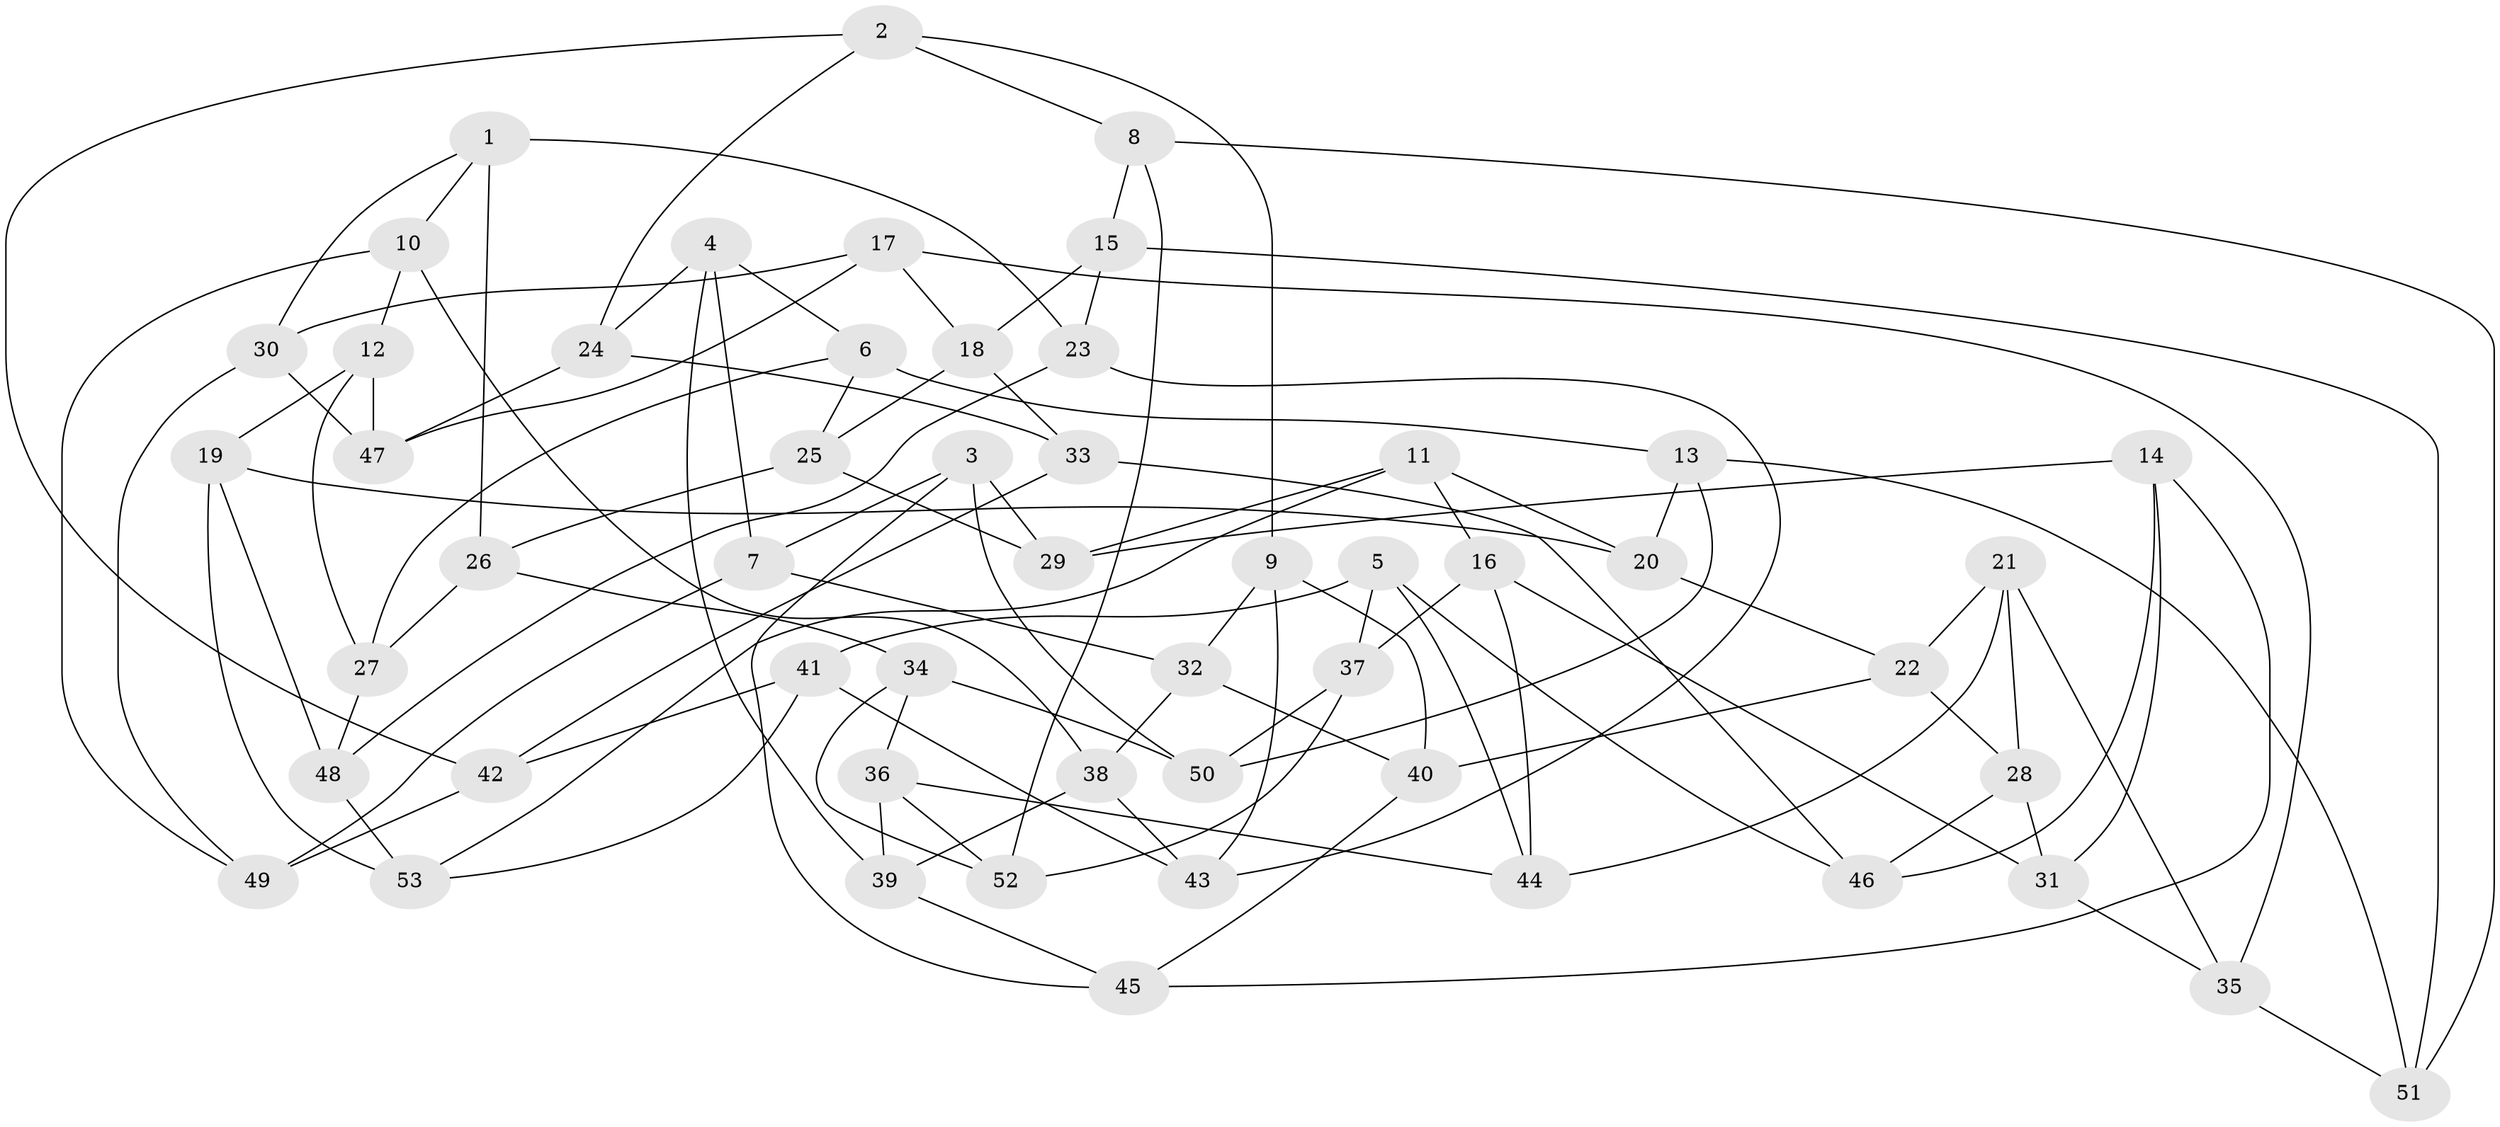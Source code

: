 // Generated by graph-tools (version 1.1) at 2025/56/03/09/25 04:56:51]
// undirected, 53 vertices, 106 edges
graph export_dot {
graph [start="1"]
  node [color=gray90,style=filled];
  1;
  2;
  3;
  4;
  5;
  6;
  7;
  8;
  9;
  10;
  11;
  12;
  13;
  14;
  15;
  16;
  17;
  18;
  19;
  20;
  21;
  22;
  23;
  24;
  25;
  26;
  27;
  28;
  29;
  30;
  31;
  32;
  33;
  34;
  35;
  36;
  37;
  38;
  39;
  40;
  41;
  42;
  43;
  44;
  45;
  46;
  47;
  48;
  49;
  50;
  51;
  52;
  53;
  1 -- 26;
  1 -- 30;
  1 -- 23;
  1 -- 10;
  2 -- 42;
  2 -- 24;
  2 -- 8;
  2 -- 9;
  3 -- 50;
  3 -- 29;
  3 -- 7;
  3 -- 45;
  4 -- 24;
  4 -- 7;
  4 -- 39;
  4 -- 6;
  5 -- 44;
  5 -- 46;
  5 -- 41;
  5 -- 37;
  6 -- 25;
  6 -- 27;
  6 -- 13;
  7 -- 32;
  7 -- 49;
  8 -- 51;
  8 -- 52;
  8 -- 15;
  9 -- 32;
  9 -- 40;
  9 -- 43;
  10 -- 49;
  10 -- 38;
  10 -- 12;
  11 -- 29;
  11 -- 53;
  11 -- 16;
  11 -- 20;
  12 -- 27;
  12 -- 19;
  12 -- 47;
  13 -- 51;
  13 -- 20;
  13 -- 50;
  14 -- 31;
  14 -- 29;
  14 -- 46;
  14 -- 45;
  15 -- 23;
  15 -- 51;
  15 -- 18;
  16 -- 44;
  16 -- 37;
  16 -- 31;
  17 -- 18;
  17 -- 35;
  17 -- 30;
  17 -- 47;
  18 -- 33;
  18 -- 25;
  19 -- 48;
  19 -- 53;
  19 -- 20;
  20 -- 22;
  21 -- 22;
  21 -- 35;
  21 -- 28;
  21 -- 44;
  22 -- 40;
  22 -- 28;
  23 -- 43;
  23 -- 48;
  24 -- 33;
  24 -- 47;
  25 -- 29;
  25 -- 26;
  26 -- 34;
  26 -- 27;
  27 -- 48;
  28 -- 46;
  28 -- 31;
  30 -- 49;
  30 -- 47;
  31 -- 35;
  32 -- 38;
  32 -- 40;
  33 -- 46;
  33 -- 42;
  34 -- 50;
  34 -- 52;
  34 -- 36;
  35 -- 51;
  36 -- 39;
  36 -- 44;
  36 -- 52;
  37 -- 52;
  37 -- 50;
  38 -- 43;
  38 -- 39;
  39 -- 45;
  40 -- 45;
  41 -- 42;
  41 -- 53;
  41 -- 43;
  42 -- 49;
  48 -- 53;
}
